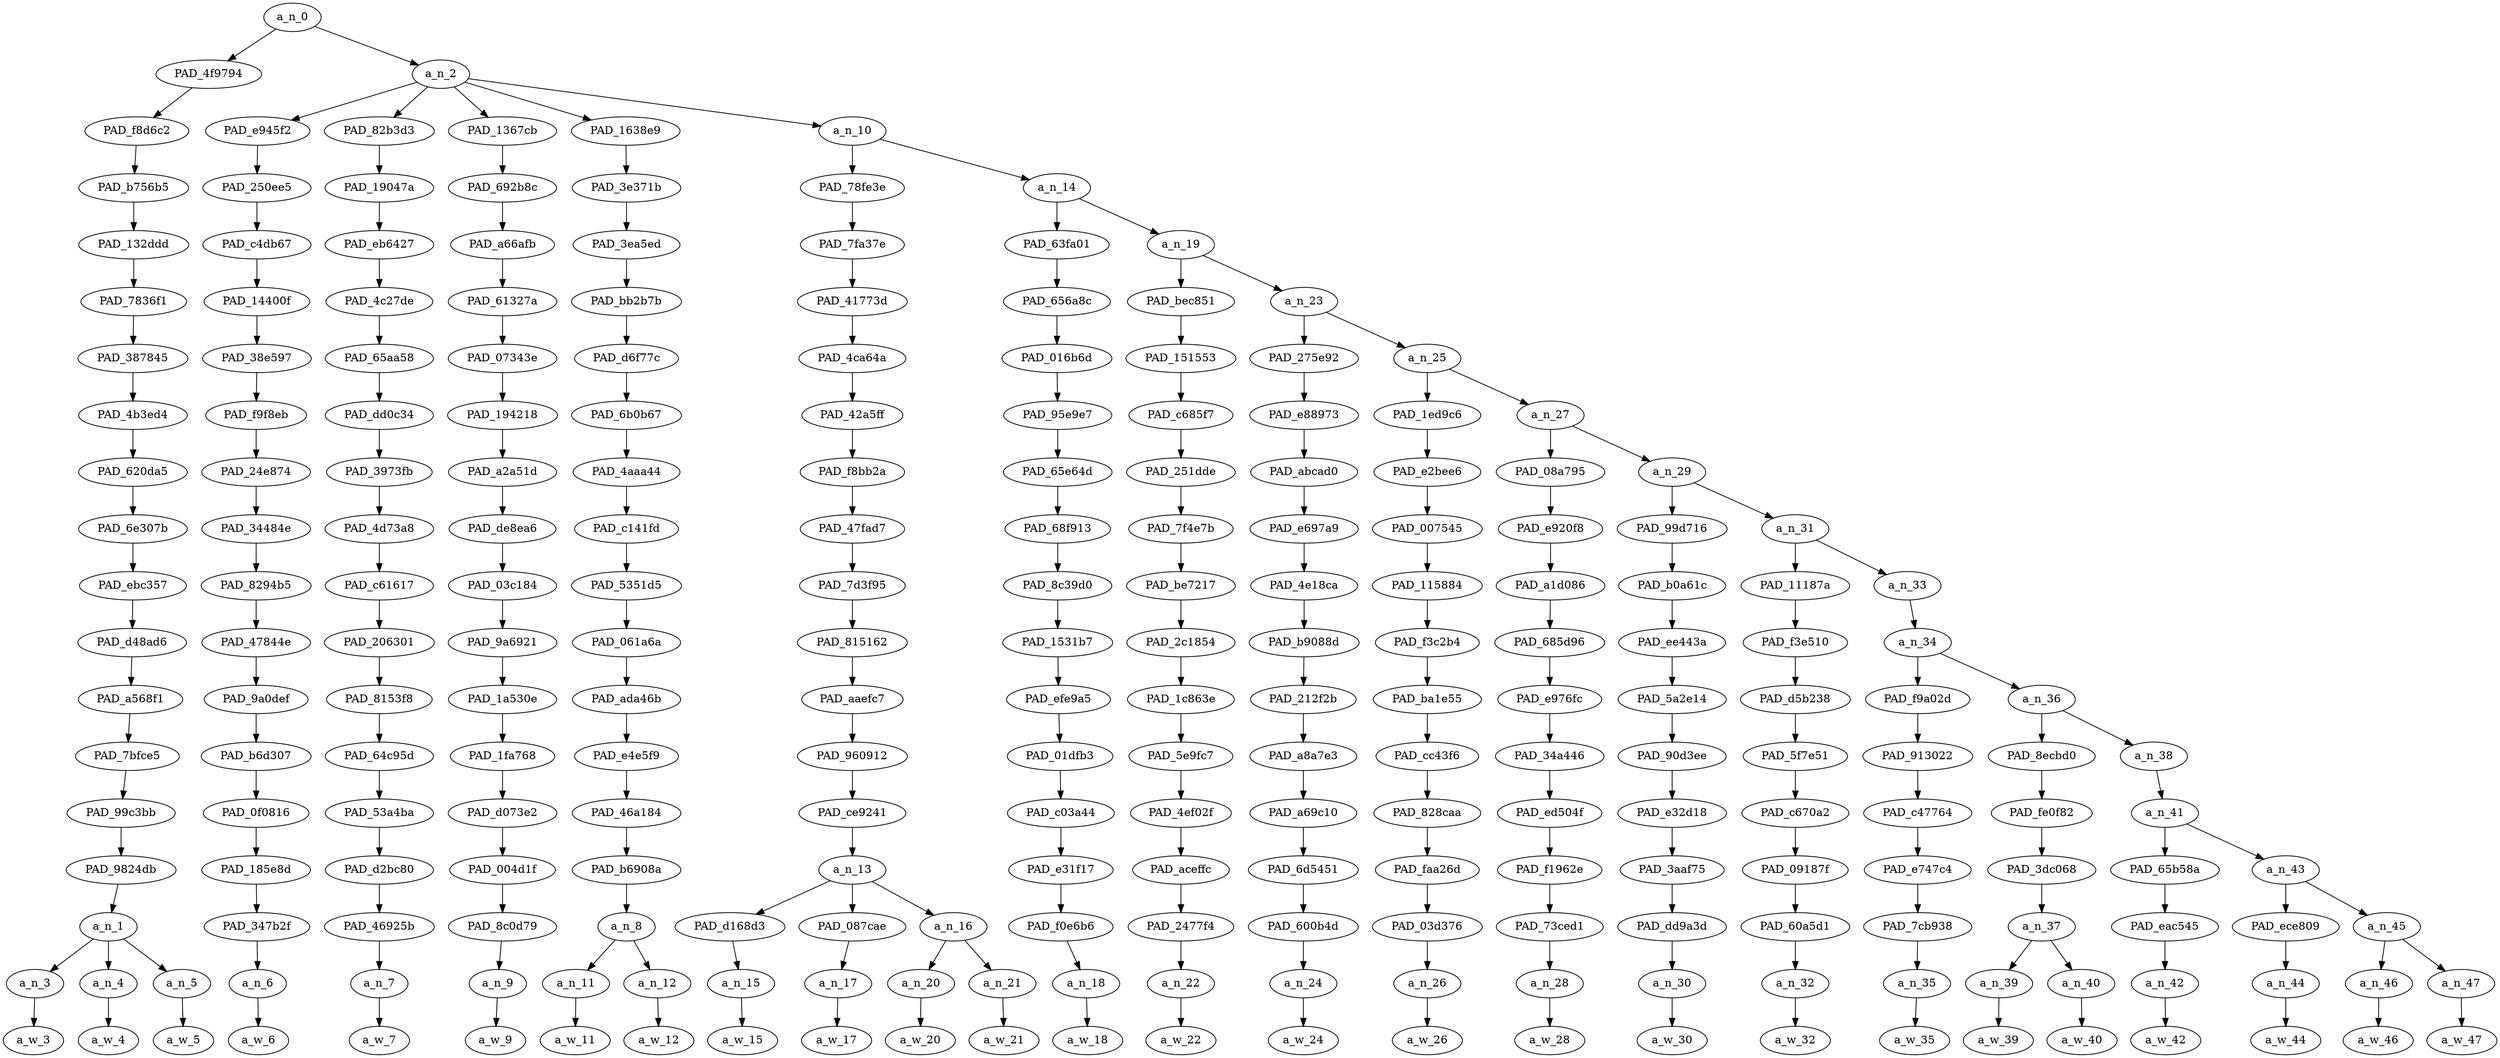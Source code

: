 strict digraph "" {
	a_n_0	[div_dir=1,
		index=0,
		level=18,
		pos="3.57513427734375,18!",
		text_span="[0, 1, 2, 3, 4, 5, 6, 7, 8, 9, 10, 11, 12, 13, 14, 15, 16, 17, 18, 19, 20, 21, 22, 23, 24, 25]",
		value=1.00000000];
	PAD_4f9794	[div_dir=-1,
		index=0,
		level=17,
		pos="1.0,17!",
		text_span="[0, 1, 2]",
		value=0.25509620];
	a_n_0 -> PAD_4f9794;
	a_n_2	[div_dir=1,
		index=1,
		level=17,
		pos="6.1502685546875,17!",
		text_span="[3, 4, 5, 6, 7, 8, 9, 10, 11, 12, 13, 14, 15, 16, 17, 18, 19, 20, 21, 22, 23, 24, 25]",
		value=0.74481734];
	a_n_0 -> a_n_2;
	PAD_f8d6c2	[div_dir=-1,
		index=0,
		level=16,
		pos="1.0,16!",
		text_span="[0, 1, 2]",
		value=0.25509620];
	PAD_4f9794 -> PAD_f8d6c2;
	PAD_b756b5	[div_dir=-1,
		index=0,
		level=15,
		pos="1.0,15!",
		text_span="[0, 1, 2]",
		value=0.25509620];
	PAD_f8d6c2 -> PAD_b756b5;
	PAD_132ddd	[div_dir=-1,
		index=0,
		level=14,
		pos="1.0,14!",
		text_span="[0, 1, 2]",
		value=0.25509620];
	PAD_b756b5 -> PAD_132ddd;
	PAD_7836f1	[div_dir=-1,
		index=0,
		level=13,
		pos="1.0,13!",
		text_span="[0, 1, 2]",
		value=0.25509620];
	PAD_132ddd -> PAD_7836f1;
	PAD_387845	[div_dir=-1,
		index=0,
		level=12,
		pos="1.0,12!",
		text_span="[0, 1, 2]",
		value=0.25509620];
	PAD_7836f1 -> PAD_387845;
	PAD_4b3ed4	[div_dir=-1,
		index=0,
		level=11,
		pos="1.0,11!",
		text_span="[0, 1, 2]",
		value=0.25509620];
	PAD_387845 -> PAD_4b3ed4;
	PAD_620da5	[div_dir=-1,
		index=0,
		level=10,
		pos="1.0,10!",
		text_span="[0, 1, 2]",
		value=0.25509620];
	PAD_4b3ed4 -> PAD_620da5;
	PAD_6e307b	[div_dir=-1,
		index=0,
		level=9,
		pos="1.0,9!",
		text_span="[0, 1, 2]",
		value=0.25509620];
	PAD_620da5 -> PAD_6e307b;
	PAD_ebc357	[div_dir=-1,
		index=0,
		level=8,
		pos="1.0,8!",
		text_span="[0, 1, 2]",
		value=0.25509620];
	PAD_6e307b -> PAD_ebc357;
	PAD_d48ad6	[div_dir=-1,
		index=0,
		level=7,
		pos="1.0,7!",
		text_span="[0, 1, 2]",
		value=0.25509620];
	PAD_ebc357 -> PAD_d48ad6;
	PAD_a568f1	[div_dir=-1,
		index=0,
		level=6,
		pos="1.0,6!",
		text_span="[0, 1, 2]",
		value=0.25509620];
	PAD_d48ad6 -> PAD_a568f1;
	PAD_7bfce5	[div_dir=-1,
		index=0,
		level=5,
		pos="1.0,5!",
		text_span="[0, 1, 2]",
		value=0.25509620];
	PAD_a568f1 -> PAD_7bfce5;
	PAD_99c3bb	[div_dir=-1,
		index=0,
		level=4,
		pos="1.0,4!",
		text_span="[0, 1, 2]",
		value=0.25509620];
	PAD_7bfce5 -> PAD_99c3bb;
	PAD_9824db	[div_dir=-1,
		index=0,
		level=3,
		pos="1.0,3!",
		text_span="[0, 1, 2]",
		value=0.25509620];
	PAD_99c3bb -> PAD_9824db;
	a_n_1	[div_dir=-1,
		index=0,
		level=2,
		pos="1.0,2!",
		text_span="[0, 1, 2]",
		value=0.25509620];
	PAD_9824db -> a_n_1;
	a_n_3	[div_dir=-1,
		index=0,
		level=1,
		pos="0.0,1!",
		text_span="[0]",
		value=0.04790738];
	a_n_1 -> a_n_3;
	a_n_4	[div_dir=-1,
		index=1,
		level=1,
		pos="1.0,1!",
		text_span="[1]",
		value=0.14807365];
	a_n_1 -> a_n_4;
	a_n_5	[div_dir=-1,
		index=2,
		level=1,
		pos="2.0,1!",
		text_span="[2]",
		value=0.05886214];
	a_n_1 -> a_n_5;
	a_w_3	[div_dir=0,
		index=0,
		level=0,
		pos="0,0!",
		text_span="[0]",
		value=sherry];
	a_n_3 -> a_w_3;
	a_w_4	[div_dir=0,
		index=1,
		level=0,
		pos="1,0!",
		text_span="[1]",
		value=fatso];
	a_n_4 -> a_w_4;
	a_w_5	[div_dir=0,
		index=2,
		level=0,
		pos="2,0!",
		text_span="[2]",
		value=kim];
	a_n_5 -> a_w_5;
	PAD_e945f2	[div_dir=1,
		index=1,
		level=16,
		pos="3.0,16!",
		text_span="[3]",
		value=0.02284138];
	a_n_2 -> PAD_e945f2;
	PAD_82b3d3	[div_dir=1,
		index=2,
		level=16,
		pos="4.0,16!",
		text_span="[4]",
		value=0.01724450];
	a_n_2 -> PAD_82b3d3;
	PAD_1367cb	[div_dir=1,
		index=4,
		level=16,
		pos="7.0,16!",
		text_span="[7]",
		value=0.01957851];
	a_n_2 -> PAD_1367cb;
	PAD_1638e9	[div_dir=-1,
		index=3,
		level=16,
		pos="5.5,16!",
		text_span="[5, 6]",
		value=0.04823650];
	a_n_2 -> PAD_1638e9;
	a_n_10	[div_dir=1,
		index=5,
		level=16,
		pos="11.2513427734375,16!",
		text_span="[8, 9, 10, 11, 12, 13, 14, 15, 16, 17, 18, 19, 20, 21, 22, 23, 24, 25]",
		value=0.63671736];
	a_n_2 -> a_n_10;
	PAD_250ee5	[div_dir=1,
		index=1,
		level=15,
		pos="3.0,15!",
		text_span="[3]",
		value=0.02284138];
	PAD_e945f2 -> PAD_250ee5;
	PAD_c4db67	[div_dir=1,
		index=1,
		level=14,
		pos="3.0,14!",
		text_span="[3]",
		value=0.02284138];
	PAD_250ee5 -> PAD_c4db67;
	PAD_14400f	[div_dir=1,
		index=1,
		level=13,
		pos="3.0,13!",
		text_span="[3]",
		value=0.02284138];
	PAD_c4db67 -> PAD_14400f;
	PAD_38e597	[div_dir=1,
		index=1,
		level=12,
		pos="3.0,12!",
		text_span="[3]",
		value=0.02284138];
	PAD_14400f -> PAD_38e597;
	PAD_f9f8eb	[div_dir=1,
		index=1,
		level=11,
		pos="3.0,11!",
		text_span="[3]",
		value=0.02284138];
	PAD_38e597 -> PAD_f9f8eb;
	PAD_24e874	[div_dir=1,
		index=1,
		level=10,
		pos="3.0,10!",
		text_span="[3]",
		value=0.02284138];
	PAD_f9f8eb -> PAD_24e874;
	PAD_34484e	[div_dir=1,
		index=1,
		level=9,
		pos="3.0,9!",
		text_span="[3]",
		value=0.02284138];
	PAD_24e874 -> PAD_34484e;
	PAD_8294b5	[div_dir=1,
		index=1,
		level=8,
		pos="3.0,8!",
		text_span="[3]",
		value=0.02284138];
	PAD_34484e -> PAD_8294b5;
	PAD_47844e	[div_dir=1,
		index=1,
		level=7,
		pos="3.0,7!",
		text_span="[3]",
		value=0.02284138];
	PAD_8294b5 -> PAD_47844e;
	PAD_9a0def	[div_dir=1,
		index=1,
		level=6,
		pos="3.0,6!",
		text_span="[3]",
		value=0.02284138];
	PAD_47844e -> PAD_9a0def;
	PAD_b6d307	[div_dir=1,
		index=1,
		level=5,
		pos="3.0,5!",
		text_span="[3]",
		value=0.02284138];
	PAD_9a0def -> PAD_b6d307;
	PAD_0f0816	[div_dir=1,
		index=1,
		level=4,
		pos="3.0,4!",
		text_span="[3]",
		value=0.02284138];
	PAD_b6d307 -> PAD_0f0816;
	PAD_185e8d	[div_dir=1,
		index=1,
		level=3,
		pos="3.0,3!",
		text_span="[3]",
		value=0.02284138];
	PAD_0f0816 -> PAD_185e8d;
	PAD_347b2f	[div_dir=1,
		index=1,
		level=2,
		pos="3.0,2!",
		text_span="[3]",
		value=0.02284138];
	PAD_185e8d -> PAD_347b2f;
	a_n_6	[div_dir=1,
		index=3,
		level=1,
		pos="3.0,1!",
		text_span="[3]",
		value=0.02284138];
	PAD_347b2f -> a_n_6;
	a_w_6	[div_dir=0,
		index=3,
		level=0,
		pos="3,0!",
		text_span="[3]",
		value=is];
	a_n_6 -> a_w_6;
	PAD_19047a	[div_dir=1,
		index=2,
		level=15,
		pos="4.0,15!",
		text_span="[4]",
		value=0.01724450];
	PAD_82b3d3 -> PAD_19047a;
	PAD_eb6427	[div_dir=1,
		index=2,
		level=14,
		pos="4.0,14!",
		text_span="[4]",
		value=0.01724450];
	PAD_19047a -> PAD_eb6427;
	PAD_4c27de	[div_dir=1,
		index=2,
		level=13,
		pos="4.0,13!",
		text_span="[4]",
		value=0.01724450];
	PAD_eb6427 -> PAD_4c27de;
	PAD_65aa58	[div_dir=1,
		index=2,
		level=12,
		pos="4.0,12!",
		text_span="[4]",
		value=0.01724450];
	PAD_4c27de -> PAD_65aa58;
	PAD_dd0c34	[div_dir=1,
		index=2,
		level=11,
		pos="4.0,11!",
		text_span="[4]",
		value=0.01724450];
	PAD_65aa58 -> PAD_dd0c34;
	PAD_3973fb	[div_dir=1,
		index=2,
		level=10,
		pos="4.0,10!",
		text_span="[4]",
		value=0.01724450];
	PAD_dd0c34 -> PAD_3973fb;
	PAD_4d73a8	[div_dir=1,
		index=2,
		level=9,
		pos="4.0,9!",
		text_span="[4]",
		value=0.01724450];
	PAD_3973fb -> PAD_4d73a8;
	PAD_c61617	[div_dir=1,
		index=2,
		level=8,
		pos="4.0,8!",
		text_span="[4]",
		value=0.01724450];
	PAD_4d73a8 -> PAD_c61617;
	PAD_206301	[div_dir=1,
		index=2,
		level=7,
		pos="4.0,7!",
		text_span="[4]",
		value=0.01724450];
	PAD_c61617 -> PAD_206301;
	PAD_8153f8	[div_dir=1,
		index=2,
		level=6,
		pos="4.0,6!",
		text_span="[4]",
		value=0.01724450];
	PAD_206301 -> PAD_8153f8;
	PAD_64c95d	[div_dir=1,
		index=2,
		level=5,
		pos="4.0,5!",
		text_span="[4]",
		value=0.01724450];
	PAD_8153f8 -> PAD_64c95d;
	PAD_53a4ba	[div_dir=1,
		index=2,
		level=4,
		pos="4.0,4!",
		text_span="[4]",
		value=0.01724450];
	PAD_64c95d -> PAD_53a4ba;
	PAD_d2bc80	[div_dir=1,
		index=2,
		level=3,
		pos="4.0,3!",
		text_span="[4]",
		value=0.01724450];
	PAD_53a4ba -> PAD_d2bc80;
	PAD_46925b	[div_dir=1,
		index=2,
		level=2,
		pos="4.0,2!",
		text_span="[4]",
		value=0.01724450];
	PAD_d2bc80 -> PAD_46925b;
	a_n_7	[div_dir=1,
		index=4,
		level=1,
		pos="4.0,1!",
		text_span="[4]",
		value=0.01724450];
	PAD_46925b -> a_n_7;
	a_w_7	[div_dir=0,
		index=4,
		level=0,
		pos="4,0!",
		text_span="[4]",
		value=not];
	a_n_7 -> a_w_7;
	PAD_692b8c	[div_dir=1,
		index=4,
		level=15,
		pos="7.0,15!",
		text_span="[7]",
		value=0.01957851];
	PAD_1367cb -> PAD_692b8c;
	PAD_a66afb	[div_dir=1,
		index=4,
		level=14,
		pos="7.0,14!",
		text_span="[7]",
		value=0.01957851];
	PAD_692b8c -> PAD_a66afb;
	PAD_61327a	[div_dir=1,
		index=4,
		level=13,
		pos="7.0,13!",
		text_span="[7]",
		value=0.01957851];
	PAD_a66afb -> PAD_61327a;
	PAD_07343e	[div_dir=1,
		index=4,
		level=12,
		pos="7.0,12!",
		text_span="[7]",
		value=0.01957851];
	PAD_61327a -> PAD_07343e;
	PAD_194218	[div_dir=1,
		index=4,
		level=11,
		pos="7.0,11!",
		text_span="[7]",
		value=0.01957851];
	PAD_07343e -> PAD_194218;
	PAD_a2a51d	[div_dir=1,
		index=4,
		level=10,
		pos="7.0,10!",
		text_span="[7]",
		value=0.01957851];
	PAD_194218 -> PAD_a2a51d;
	PAD_de8ea6	[div_dir=1,
		index=4,
		level=9,
		pos="7.0,9!",
		text_span="[7]",
		value=0.01957851];
	PAD_a2a51d -> PAD_de8ea6;
	PAD_03c184	[div_dir=1,
		index=4,
		level=8,
		pos="7.0,8!",
		text_span="[7]",
		value=0.01957851];
	PAD_de8ea6 -> PAD_03c184;
	PAD_9a6921	[div_dir=1,
		index=4,
		level=7,
		pos="7.0,7!",
		text_span="[7]",
		value=0.01957851];
	PAD_03c184 -> PAD_9a6921;
	PAD_1a530e	[div_dir=1,
		index=4,
		level=6,
		pos="7.0,6!",
		text_span="[7]",
		value=0.01957851];
	PAD_9a6921 -> PAD_1a530e;
	PAD_1fa768	[div_dir=1,
		index=4,
		level=5,
		pos="7.0,5!",
		text_span="[7]",
		value=0.01957851];
	PAD_1a530e -> PAD_1fa768;
	PAD_d073e2	[div_dir=1,
		index=4,
		level=4,
		pos="7.0,4!",
		text_span="[7]",
		value=0.01957851];
	PAD_1fa768 -> PAD_d073e2;
	PAD_004d1f	[div_dir=1,
		index=4,
		level=3,
		pos="7.0,3!",
		text_span="[7]",
		value=0.01957851];
	PAD_d073e2 -> PAD_004d1f;
	PAD_8c0d79	[div_dir=1,
		index=4,
		level=2,
		pos="7.0,2!",
		text_span="[7]",
		value=0.01957851];
	PAD_004d1f -> PAD_8c0d79;
	a_n_9	[div_dir=1,
		index=7,
		level=1,
		pos="7.0,1!",
		text_span="[7]",
		value=0.01957851];
	PAD_8c0d79 -> a_n_9;
	a_w_9	[div_dir=0,
		index=7,
		level=0,
		pos="7,0!",
		text_span="[7]",
		value=yet];
	a_n_9 -> a_w_9;
	PAD_3e371b	[div_dir=-1,
		index=3,
		level=15,
		pos="5.5,15!",
		text_span="[5, 6]",
		value=0.04823650];
	PAD_1638e9 -> PAD_3e371b;
	PAD_3ea5ed	[div_dir=-1,
		index=3,
		level=14,
		pos="5.5,14!",
		text_span="[5, 6]",
		value=0.04823650];
	PAD_3e371b -> PAD_3ea5ed;
	PAD_bb2b7b	[div_dir=-1,
		index=3,
		level=13,
		pos="5.5,13!",
		text_span="[5, 6]",
		value=0.04823650];
	PAD_3ea5ed -> PAD_bb2b7b;
	PAD_d6f77c	[div_dir=-1,
		index=3,
		level=12,
		pos="5.5,12!",
		text_span="[5, 6]",
		value=0.04823650];
	PAD_bb2b7b -> PAD_d6f77c;
	PAD_6b0b67	[div_dir=-1,
		index=3,
		level=11,
		pos="5.5,11!",
		text_span="[5, 6]",
		value=0.04823650];
	PAD_d6f77c -> PAD_6b0b67;
	PAD_4aaa44	[div_dir=-1,
		index=3,
		level=10,
		pos="5.5,10!",
		text_span="[5, 6]",
		value=0.04823650];
	PAD_6b0b67 -> PAD_4aaa44;
	PAD_c141fd	[div_dir=-1,
		index=3,
		level=9,
		pos="5.5,9!",
		text_span="[5, 6]",
		value=0.04823650];
	PAD_4aaa44 -> PAD_c141fd;
	PAD_5351d5	[div_dir=-1,
		index=3,
		level=8,
		pos="5.5,8!",
		text_span="[5, 6]",
		value=0.04823650];
	PAD_c141fd -> PAD_5351d5;
	PAD_061a6a	[div_dir=-1,
		index=3,
		level=7,
		pos="5.5,7!",
		text_span="[5, 6]",
		value=0.04823650];
	PAD_5351d5 -> PAD_061a6a;
	PAD_ada46b	[div_dir=-1,
		index=3,
		level=6,
		pos="5.5,6!",
		text_span="[5, 6]",
		value=0.04823650];
	PAD_061a6a -> PAD_ada46b;
	PAD_e4e5f9	[div_dir=-1,
		index=3,
		level=5,
		pos="5.5,5!",
		text_span="[5, 6]",
		value=0.04823650];
	PAD_ada46b -> PAD_e4e5f9;
	PAD_46a184	[div_dir=-1,
		index=3,
		level=4,
		pos="5.5,4!",
		text_span="[5, 6]",
		value=0.04823650];
	PAD_e4e5f9 -> PAD_46a184;
	PAD_b6908a	[div_dir=-1,
		index=3,
		level=3,
		pos="5.5,3!",
		text_span="[5, 6]",
		value=0.04823650];
	PAD_46a184 -> PAD_b6908a;
	a_n_8	[div_dir=-1,
		index=3,
		level=2,
		pos="5.5,2!",
		text_span="[5, 6]",
		value=0.04823650];
	PAD_b6908a -> a_n_8;
	a_n_11	[div_dir=-1,
		index=5,
		level=1,
		pos="5.0,1!",
		text_span="[5]",
		value=0.01770929];
	a_n_8 -> a_n_11;
	a_n_12	[div_dir=-1,
		index=6,
		level=1,
		pos="6.0,1!",
		text_span="[6]",
		value=0.03045519];
	a_n_8 -> a_n_12;
	a_w_11	[div_dir=0,
		index=5,
		level=0,
		pos="5,0!",
		text_span="[5]",
		value=a];
	a_n_11 -> a_w_11;
	a_w_12	[div_dir=0,
		index=6,
		level=0,
		pos="6,0!",
		text_span="[6]",
		value=threat];
	a_n_12 -> a_w_12;
	PAD_78fe3e	[div_dir=1,
		index=5,
		level=15,
		pos="9.5,15!",
		text_span="[8, 9, 10, 11]",
		value=0.26500520];
	a_n_10 -> PAD_78fe3e;
	a_n_14	[div_dir=1,
		index=6,
		level=15,
		pos="13.002685546875,15!",
		text_span="[12, 13, 14, 15, 16, 17, 18, 19, 20, 21, 22, 23, 24, 25]",
		value=0.37150790];
	a_n_10 -> a_n_14;
	PAD_7fa37e	[div_dir=1,
		index=5,
		level=14,
		pos="9.5,14!",
		text_span="[8, 9, 10, 11]",
		value=0.26500520];
	PAD_78fe3e -> PAD_7fa37e;
	PAD_41773d	[div_dir=1,
		index=5,
		level=13,
		pos="9.5,13!",
		text_span="[8, 9, 10, 11]",
		value=0.26500520];
	PAD_7fa37e -> PAD_41773d;
	PAD_4ca64a	[div_dir=1,
		index=5,
		level=12,
		pos="9.5,12!",
		text_span="[8, 9, 10, 11]",
		value=0.26500520];
	PAD_41773d -> PAD_4ca64a;
	PAD_42a5ff	[div_dir=1,
		index=5,
		level=11,
		pos="9.5,11!",
		text_span="[8, 9, 10, 11]",
		value=0.26500520];
	PAD_4ca64a -> PAD_42a5ff;
	PAD_f8bb2a	[div_dir=1,
		index=5,
		level=10,
		pos="9.5,10!",
		text_span="[8, 9, 10, 11]",
		value=0.26500520];
	PAD_42a5ff -> PAD_f8bb2a;
	PAD_47fad7	[div_dir=1,
		index=5,
		level=9,
		pos="9.5,9!",
		text_span="[8, 9, 10, 11]",
		value=0.26500520];
	PAD_f8bb2a -> PAD_47fad7;
	PAD_7d3f95	[div_dir=1,
		index=5,
		level=8,
		pos="9.5,8!",
		text_span="[8, 9, 10, 11]",
		value=0.26500520];
	PAD_47fad7 -> PAD_7d3f95;
	PAD_815162	[div_dir=1,
		index=5,
		level=7,
		pos="9.5,7!",
		text_span="[8, 9, 10, 11]",
		value=0.26500520];
	PAD_7d3f95 -> PAD_815162;
	PAD_aaefc7	[div_dir=1,
		index=5,
		level=6,
		pos="9.5,6!",
		text_span="[8, 9, 10, 11]",
		value=0.26500520];
	PAD_815162 -> PAD_aaefc7;
	PAD_960912	[div_dir=1,
		index=5,
		level=5,
		pos="9.5,5!",
		text_span="[8, 9, 10, 11]",
		value=0.26500520];
	PAD_aaefc7 -> PAD_960912;
	PAD_ce9241	[div_dir=1,
		index=5,
		level=4,
		pos="9.5,4!",
		text_span="[8, 9, 10, 11]",
		value=0.26500520];
	PAD_960912 -> PAD_ce9241;
	a_n_13	[div_dir=1,
		index=5,
		level=3,
		pos="9.5,3!",
		text_span="[8, 9, 10, 11]",
		value=0.26500520];
	PAD_ce9241 -> a_n_13;
	PAD_d168d3	[div_dir=-1,
		index=5,
		level=2,
		pos="8.0,2!",
		text_span="[8]",
		value=0.02426630];
	a_n_13 -> PAD_d168d3;
	PAD_087cae	[div_dir=1,
		index=7,
		level=2,
		pos="11.0,2!",
		text_span="[11]",
		value=0.05870091];
	a_n_13 -> PAD_087cae;
	a_n_16	[div_dir=1,
		index=6,
		level=2,
		pos="9.5,2!",
		text_span="[9, 10]",
		value=0.18192705];
	a_n_13 -> a_n_16;
	a_n_15	[div_dir=-1,
		index=8,
		level=1,
		pos="8.0,1!",
		text_span="[8]",
		value=0.02426630];
	PAD_d168d3 -> a_n_15;
	a_w_15	[div_dir=0,
		index=8,
		level=0,
		pos="8,0!",
		text_span="[8]",
		value=the];
	a_n_15 -> a_w_15;
	a_n_17	[div_dir=1,
		index=11,
		level=1,
		pos="11.0,1!",
		text_span="[11]",
		value=0.05870091];
	PAD_087cae -> a_n_17;
	a_w_17	[div_dir=0,
		index=11,
		level=0,
		pos="11,0!",
		text_span="[11]",
		value=complex];
	a_n_17 -> a_w_17;
	a_n_20	[div_dir=-1,
		index=9,
		level=1,
		pos="9.0,1!",
		text_span="[9]",
		value=0.06368485];
	a_n_16 -> a_n_20;
	a_n_21	[div_dir=1,
		index=10,
		level=1,
		pos="10.0,1!",
		text_span="[10]",
		value=0.11808377];
	a_n_16 -> a_n_21;
	a_w_20	[div_dir=0,
		index=9,
		level=0,
		pos="9,0!",
		text_span="[9]",
		value=mil];
	a_n_20 -> a_w_20;
	a_w_21	[div_dir=0,
		index=10,
		level=0,
		pos="10,0!",
		text_span="[10]",
		value=indus];
	a_n_21 -> a_w_21;
	PAD_63fa01	[div_dir=-1,
		index=6,
		level=14,
		pos="12.0,14!",
		text_span="[12]",
		value=0.04783420];
	a_n_14 -> PAD_63fa01;
	a_n_19	[div_dir=1,
		index=7,
		level=14,
		pos="14.00537109375,14!",
		text_span="[13, 14, 15, 16, 17, 18, 19, 20, 21, 22, 23, 24, 25]",
		value=0.32350138];
	a_n_14 -> a_n_19;
	PAD_656a8c	[div_dir=-1,
		index=6,
		level=13,
		pos="12.0,13!",
		text_span="[12]",
		value=0.04783420];
	PAD_63fa01 -> PAD_656a8c;
	PAD_016b6d	[div_dir=-1,
		index=6,
		level=12,
		pos="12.0,12!",
		text_span="[12]",
		value=0.04783420];
	PAD_656a8c -> PAD_016b6d;
	PAD_95e9e7	[div_dir=-1,
		index=6,
		level=11,
		pos="12.0,11!",
		text_span="[12]",
		value=0.04783420];
	PAD_016b6d -> PAD_95e9e7;
	PAD_65e64d	[div_dir=-1,
		index=6,
		level=10,
		pos="12.0,10!",
		text_span="[12]",
		value=0.04783420];
	PAD_95e9e7 -> PAD_65e64d;
	PAD_68f913	[div_dir=-1,
		index=6,
		level=9,
		pos="12.0,9!",
		text_span="[12]",
		value=0.04783420];
	PAD_65e64d -> PAD_68f913;
	PAD_8c39d0	[div_dir=-1,
		index=6,
		level=8,
		pos="12.0,8!",
		text_span="[12]",
		value=0.04783420];
	PAD_68f913 -> PAD_8c39d0;
	PAD_1531b7	[div_dir=-1,
		index=6,
		level=7,
		pos="12.0,7!",
		text_span="[12]",
		value=0.04783420];
	PAD_8c39d0 -> PAD_1531b7;
	PAD_efe9a5	[div_dir=-1,
		index=6,
		level=6,
		pos="12.0,6!",
		text_span="[12]",
		value=0.04783420];
	PAD_1531b7 -> PAD_efe9a5;
	PAD_01dfb3	[div_dir=-1,
		index=6,
		level=5,
		pos="12.0,5!",
		text_span="[12]",
		value=0.04783420];
	PAD_efe9a5 -> PAD_01dfb3;
	PAD_c03a44	[div_dir=-1,
		index=6,
		level=4,
		pos="12.0,4!",
		text_span="[12]",
		value=0.04783420];
	PAD_01dfb3 -> PAD_c03a44;
	PAD_e31f17	[div_dir=-1,
		index=6,
		level=3,
		pos="12.0,3!",
		text_span="[12]",
		value=0.04783420];
	PAD_c03a44 -> PAD_e31f17;
	PAD_f0e6b6	[div_dir=-1,
		index=8,
		level=2,
		pos="12.0,2!",
		text_span="[12]",
		value=0.04783420];
	PAD_e31f17 -> PAD_f0e6b6;
	a_n_18	[div_dir=-1,
		index=12,
		level=1,
		pos="12.0,1!",
		text_span="[12]",
		value=0.04783420];
	PAD_f0e6b6 -> a_n_18;
	a_w_18	[div_dir=0,
		index=12,
		level=0,
		pos="12,0!",
		text_span="[12]",
		value=pretends];
	a_n_18 -> a_w_18;
	PAD_bec851	[div_dir=1,
		index=7,
		level=13,
		pos="13.0,13!",
		text_span="[13]",
		value=0.01653587];
	a_n_19 -> PAD_bec851;
	a_n_23	[div_dir=1,
		index=8,
		level=13,
		pos="15.0107421875,13!",
		text_span="[14, 15, 16, 17, 18, 19, 20, 21, 22, 23, 24, 25]",
		value=0.30675832];
	a_n_19 -> a_n_23;
	PAD_151553	[div_dir=1,
		index=7,
		level=12,
		pos="13.0,12!",
		text_span="[13]",
		value=0.01653587];
	PAD_bec851 -> PAD_151553;
	PAD_c685f7	[div_dir=1,
		index=7,
		level=11,
		pos="13.0,11!",
		text_span="[13]",
		value=0.01653587];
	PAD_151553 -> PAD_c685f7;
	PAD_251dde	[div_dir=1,
		index=7,
		level=10,
		pos="13.0,10!",
		text_span="[13]",
		value=0.01653587];
	PAD_c685f7 -> PAD_251dde;
	PAD_7f4e7b	[div_dir=1,
		index=7,
		level=9,
		pos="13.0,9!",
		text_span="[13]",
		value=0.01653587];
	PAD_251dde -> PAD_7f4e7b;
	PAD_be7217	[div_dir=1,
		index=7,
		level=8,
		pos="13.0,8!",
		text_span="[13]",
		value=0.01653587];
	PAD_7f4e7b -> PAD_be7217;
	PAD_2c1854	[div_dir=1,
		index=7,
		level=7,
		pos="13.0,7!",
		text_span="[13]",
		value=0.01653587];
	PAD_be7217 -> PAD_2c1854;
	PAD_1c863e	[div_dir=1,
		index=7,
		level=6,
		pos="13.0,6!",
		text_span="[13]",
		value=0.01653587];
	PAD_2c1854 -> PAD_1c863e;
	PAD_5e9fc7	[div_dir=1,
		index=7,
		level=5,
		pos="13.0,5!",
		text_span="[13]",
		value=0.01653587];
	PAD_1c863e -> PAD_5e9fc7;
	PAD_4ef02f	[div_dir=1,
		index=7,
		level=4,
		pos="13.0,4!",
		text_span="[13]",
		value=0.01653587];
	PAD_5e9fc7 -> PAD_4ef02f;
	PAD_aceffc	[div_dir=1,
		index=7,
		level=3,
		pos="13.0,3!",
		text_span="[13]",
		value=0.01653587];
	PAD_4ef02f -> PAD_aceffc;
	PAD_2477f4	[div_dir=1,
		index=9,
		level=2,
		pos="13.0,2!",
		text_span="[13]",
		value=0.01653587];
	PAD_aceffc -> PAD_2477f4;
	a_n_22	[div_dir=1,
		index=13,
		level=1,
		pos="13.0,1!",
		text_span="[13]",
		value=0.01653587];
	PAD_2477f4 -> a_n_22;
	a_w_22	[div_dir=0,
		index=13,
		level=0,
		pos="13,0!",
		text_span="[13]",
		value=that];
	a_n_22 -> a_w_22;
	PAD_275e92	[div_dir=1,
		index=8,
		level=12,
		pos="14.0,12!",
		text_span="[14]",
		value=0.01716520];
	a_n_23 -> PAD_275e92;
	a_n_25	[div_dir=1,
		index=9,
		level=12,
		pos="16.021484375,12!",
		text_span="[15, 16, 17, 18, 19, 20, 21, 22, 23, 24, 25]",
		value=0.28941858];
	a_n_23 -> a_n_25;
	PAD_e88973	[div_dir=1,
		index=8,
		level=11,
		pos="14.0,11!",
		text_span="[14]",
		value=0.01716520];
	PAD_275e92 -> PAD_e88973;
	PAD_abcad0	[div_dir=1,
		index=8,
		level=10,
		pos="14.0,10!",
		text_span="[14]",
		value=0.01716520];
	PAD_e88973 -> PAD_abcad0;
	PAD_e697a9	[div_dir=1,
		index=8,
		level=9,
		pos="14.0,9!",
		text_span="[14]",
		value=0.01716520];
	PAD_abcad0 -> PAD_e697a9;
	PAD_4e18ca	[div_dir=1,
		index=8,
		level=8,
		pos="14.0,8!",
		text_span="[14]",
		value=0.01716520];
	PAD_e697a9 -> PAD_4e18ca;
	PAD_b9088d	[div_dir=1,
		index=8,
		level=7,
		pos="14.0,7!",
		text_span="[14]",
		value=0.01716520];
	PAD_4e18ca -> PAD_b9088d;
	PAD_212f2b	[div_dir=1,
		index=8,
		level=6,
		pos="14.0,6!",
		text_span="[14]",
		value=0.01716520];
	PAD_b9088d -> PAD_212f2b;
	PAD_a8a7e3	[div_dir=1,
		index=8,
		level=5,
		pos="14.0,5!",
		text_span="[14]",
		value=0.01716520];
	PAD_212f2b -> PAD_a8a7e3;
	PAD_a69c10	[div_dir=1,
		index=8,
		level=4,
		pos="14.0,4!",
		text_span="[14]",
		value=0.01716520];
	PAD_a8a7e3 -> PAD_a69c10;
	PAD_6d5451	[div_dir=1,
		index=8,
		level=3,
		pos="14.0,3!",
		text_span="[14]",
		value=0.01716520];
	PAD_a69c10 -> PAD_6d5451;
	PAD_600b4d	[div_dir=1,
		index=10,
		level=2,
		pos="14.0,2!",
		text_span="[14]",
		value=0.01716520];
	PAD_6d5451 -> PAD_600b4d;
	a_n_24	[div_dir=1,
		index=14,
		level=1,
		pos="14.0,1!",
		text_span="[14]",
		value=0.01716520];
	PAD_600b4d -> a_n_24;
	a_w_24	[div_dir=0,
		index=14,
		level=0,
		pos="14,0!",
		text_span="[14]",
		value=he];
	a_n_24 -> a_w_24;
	PAD_1ed9c6	[div_dir=1,
		index=9,
		level=11,
		pos="15.0,11!",
		text_span="[15]",
		value=0.01984009];
	a_n_25 -> PAD_1ed9c6;
	a_n_27	[div_dir=1,
		index=10,
		level=11,
		pos="17.04296875,11!",
		text_span="[16, 17, 18, 19, 20, 21, 22, 23, 24, 25]",
		value=0.26942403];
	a_n_25 -> a_n_27;
	PAD_e2bee6	[div_dir=1,
		index=9,
		level=10,
		pos="15.0,10!",
		text_span="[15]",
		value=0.01984009];
	PAD_1ed9c6 -> PAD_e2bee6;
	PAD_007545	[div_dir=1,
		index=9,
		level=9,
		pos="15.0,9!",
		text_span="[15]",
		value=0.01984009];
	PAD_e2bee6 -> PAD_007545;
	PAD_115884	[div_dir=1,
		index=9,
		level=8,
		pos="15.0,8!",
		text_span="[15]",
		value=0.01984009];
	PAD_007545 -> PAD_115884;
	PAD_f3c2b4	[div_dir=1,
		index=9,
		level=7,
		pos="15.0,7!",
		text_span="[15]",
		value=0.01984009];
	PAD_115884 -> PAD_f3c2b4;
	PAD_ba1e55	[div_dir=1,
		index=9,
		level=6,
		pos="15.0,6!",
		text_span="[15]",
		value=0.01984009];
	PAD_f3c2b4 -> PAD_ba1e55;
	PAD_cc43f6	[div_dir=1,
		index=9,
		level=5,
		pos="15.0,5!",
		text_span="[15]",
		value=0.01984009];
	PAD_ba1e55 -> PAD_cc43f6;
	PAD_828caa	[div_dir=1,
		index=9,
		level=4,
		pos="15.0,4!",
		text_span="[15]",
		value=0.01984009];
	PAD_cc43f6 -> PAD_828caa;
	PAD_faa26d	[div_dir=1,
		index=9,
		level=3,
		pos="15.0,3!",
		text_span="[15]",
		value=0.01984009];
	PAD_828caa -> PAD_faa26d;
	PAD_03d376	[div_dir=1,
		index=11,
		level=2,
		pos="15.0,2!",
		text_span="[15]",
		value=0.01984009];
	PAD_faa26d -> PAD_03d376;
	a_n_26	[div_dir=1,
		index=15,
		level=1,
		pos="15.0,1!",
		text_span="[15]",
		value=0.01984009];
	PAD_03d376 -> a_n_26;
	a_w_26	[div_dir=0,
		index=15,
		level=0,
		pos="15,0!",
		text_span="[15]",
		value=is1];
	a_n_26 -> a_w_26;
	PAD_08a795	[div_dir=1,
		index=10,
		level=10,
		pos="16.0,10!",
		text_span="[16]",
		value=0.04366208];
	a_n_27 -> PAD_08a795;
	a_n_29	[div_dir=1,
		index=11,
		level=10,
		pos="18.0859375,10!",
		text_span="[17, 18, 19, 20, 21, 22, 23, 24, 25]",
		value=0.22561205];
	a_n_27 -> a_n_29;
	PAD_e920f8	[div_dir=1,
		index=10,
		level=9,
		pos="16.0,9!",
		text_span="[16]",
		value=0.04366208];
	PAD_08a795 -> PAD_e920f8;
	PAD_a1d086	[div_dir=1,
		index=10,
		level=8,
		pos="16.0,8!",
		text_span="[16]",
		value=0.04366208];
	PAD_e920f8 -> PAD_a1d086;
	PAD_685d96	[div_dir=1,
		index=10,
		level=7,
		pos="16.0,7!",
		text_span="[16]",
		value=0.04366208];
	PAD_a1d086 -> PAD_685d96;
	PAD_e976fc	[div_dir=1,
		index=10,
		level=6,
		pos="16.0,6!",
		text_span="[16]",
		value=0.04366208];
	PAD_685d96 -> PAD_e976fc;
	PAD_34a446	[div_dir=1,
		index=10,
		level=5,
		pos="16.0,5!",
		text_span="[16]",
		value=0.04366208];
	PAD_e976fc -> PAD_34a446;
	PAD_ed504f	[div_dir=1,
		index=10,
		level=4,
		pos="16.0,4!",
		text_span="[16]",
		value=0.04366208];
	PAD_34a446 -> PAD_ed504f;
	PAD_f1962e	[div_dir=1,
		index=10,
		level=3,
		pos="16.0,3!",
		text_span="[16]",
		value=0.04366208];
	PAD_ed504f -> PAD_f1962e;
	PAD_73ced1	[div_dir=1,
		index=12,
		level=2,
		pos="16.0,2!",
		text_span="[16]",
		value=0.04366208];
	PAD_f1962e -> PAD_73ced1;
	a_n_28	[div_dir=1,
		index=16,
		level=1,
		pos="16.0,1!",
		text_span="[16]",
		value=0.04366208];
	PAD_73ced1 -> a_n_28;
	a_w_28	[div_dir=0,
		index=16,
		level=0,
		pos="16,0!",
		text_span="[16]",
		value=trump];
	a_n_28 -> a_w_28;
	PAD_99d716	[div_dir=1,
		index=11,
		level=9,
		pos="17.0,9!",
		text_span="[17]",
		value=0.02683200];
	a_n_29 -> PAD_99d716;
	a_n_31	[div_dir=1,
		index=12,
		level=9,
		pos="19.171875,9!",
		text_span="[18, 19, 20, 21, 22, 23, 24, 25]",
		value=0.19865032];
	a_n_29 -> a_n_31;
	PAD_b0a61c	[div_dir=1,
		index=11,
		level=8,
		pos="17.0,8!",
		text_span="[17]",
		value=0.02683200];
	PAD_99d716 -> PAD_b0a61c;
	PAD_ee443a	[div_dir=1,
		index=11,
		level=7,
		pos="17.0,7!",
		text_span="[17]",
		value=0.02683200];
	PAD_b0a61c -> PAD_ee443a;
	PAD_5a2e14	[div_dir=1,
		index=11,
		level=6,
		pos="17.0,6!",
		text_span="[17]",
		value=0.02683200];
	PAD_ee443a -> PAD_5a2e14;
	PAD_90d3ee	[div_dir=1,
		index=11,
		level=5,
		pos="17.0,5!",
		text_span="[17]",
		value=0.02683200];
	PAD_5a2e14 -> PAD_90d3ee;
	PAD_e32d18	[div_dir=1,
		index=11,
		level=4,
		pos="17.0,4!",
		text_span="[17]",
		value=0.02683200];
	PAD_90d3ee -> PAD_e32d18;
	PAD_3aaf75	[div_dir=1,
		index=11,
		level=3,
		pos="17.0,3!",
		text_span="[17]",
		value=0.02683200];
	PAD_e32d18 -> PAD_3aaf75;
	PAD_dd9a3d	[div_dir=1,
		index=13,
		level=2,
		pos="17.0,2!",
		text_span="[17]",
		value=0.02683200];
	PAD_3aaf75 -> PAD_dd9a3d;
	a_n_30	[div_dir=1,
		index=17,
		level=1,
		pos="17.0,1!",
		text_span="[17]",
		value=0.02683200];
	PAD_dd9a3d -> a_n_30;
	a_w_30	[div_dir=0,
		index=17,
		level=0,
		pos="17,0!",
		text_span="[17]",
		value=spoke];
	a_n_30 -> a_w_30;
	PAD_11187a	[div_dir=1,
		index=12,
		level=8,
		pos="18.0,8!",
		text_span="[18]",
		value=0.02057552];
	a_n_31 -> PAD_11187a;
	a_n_33	[div_dir=1,
		index=13,
		level=8,
		pos="20.34375,8!",
		text_span="[19, 20, 21, 22, 23, 24, 25]",
		value=0.17795526];
	a_n_31 -> a_n_33;
	PAD_f3e510	[div_dir=1,
		index=12,
		level=7,
		pos="18.0,7!",
		text_span="[18]",
		value=0.02057552];
	PAD_11187a -> PAD_f3e510;
	PAD_d5b238	[div_dir=1,
		index=12,
		level=6,
		pos="18.0,6!",
		text_span="[18]",
		value=0.02057552];
	PAD_f3e510 -> PAD_d5b238;
	PAD_5f7e51	[div_dir=1,
		index=12,
		level=5,
		pos="18.0,5!",
		text_span="[18]",
		value=0.02057552];
	PAD_d5b238 -> PAD_5f7e51;
	PAD_c670a2	[div_dir=1,
		index=12,
		level=4,
		pos="18.0,4!",
		text_span="[18]",
		value=0.02057552];
	PAD_5f7e51 -> PAD_c670a2;
	PAD_09187f	[div_dir=1,
		index=12,
		level=3,
		pos="18.0,3!",
		text_span="[18]",
		value=0.02057552];
	PAD_c670a2 -> PAD_09187f;
	PAD_60a5d1	[div_dir=1,
		index=14,
		level=2,
		pos="18.0,2!",
		text_span="[18]",
		value=0.02057552];
	PAD_09187f -> PAD_60a5d1;
	a_n_32	[div_dir=1,
		index=18,
		level=1,
		pos="18.0,1!",
		text_span="[18]",
		value=0.02057552];
	PAD_60a5d1 -> a_n_32;
	a_w_32	[div_dir=0,
		index=18,
		level=0,
		pos="18,0!",
		text_span="[18]",
		value=about];
	a_n_32 -> a_w_32;
	a_n_34	[div_dir=1,
		index=13,
		level=7,
		pos="20.34375,7!",
		text_span="[19, 20, 21, 22, 23, 24, 25]",
		value=0.17787220];
	a_n_33 -> a_n_34;
	PAD_f9a02d	[div_dir=1,
		index=13,
		level=6,
		pos="19.0,6!",
		text_span="[19]",
		value=0.02837981];
	a_n_34 -> PAD_f9a02d;
	a_n_36	[div_dir=1,
		index=14,
		level=6,
		pos="21.6875,6!",
		text_span="[20, 21, 22, 23, 24, 25]",
		value=0.14940933];
	a_n_34 -> a_n_36;
	PAD_913022	[div_dir=1,
		index=13,
		level=5,
		pos="19.0,5!",
		text_span="[19]",
		value=0.02837981];
	PAD_f9a02d -> PAD_913022;
	PAD_c47764	[div_dir=1,
		index=13,
		level=4,
		pos="19.0,4!",
		text_span="[19]",
		value=0.02837981];
	PAD_913022 -> PAD_c47764;
	PAD_e747c4	[div_dir=1,
		index=13,
		level=3,
		pos="19.0,3!",
		text_span="[19]",
		value=0.02837981];
	PAD_c47764 -> PAD_e747c4;
	PAD_7cb938	[div_dir=1,
		index=15,
		level=2,
		pos="19.0,2!",
		text_span="[19]",
		value=0.02837981];
	PAD_e747c4 -> PAD_7cb938;
	a_n_35	[div_dir=1,
		index=19,
		level=1,
		pos="19.0,1!",
		text_span="[19]",
		value=0.02837981];
	PAD_7cb938 -> a_n_35;
	a_w_35	[div_dir=0,
		index=19,
		level=0,
		pos="19,0!",
		text_span="[19]",
		value=protecting];
	a_n_35 -> a_w_35;
	PAD_8ecbd0	[div_dir=1,
		index=14,
		level=5,
		pos="20.5,5!",
		text_span="[20, 21]",
		value=0.06101309];
	a_n_36 -> PAD_8ecbd0;
	a_n_38	[div_dir=-1,
		index=15,
		level=5,
		pos="22.875,5!",
		text_span="[22, 23, 24, 25]",
		value=0.08832678];
	a_n_36 -> a_n_38;
	PAD_fe0f82	[div_dir=1,
		index=14,
		level=4,
		pos="20.5,4!",
		text_span="[20, 21]",
		value=0.06101309];
	PAD_8ecbd0 -> PAD_fe0f82;
	PAD_3dc068	[div_dir=1,
		index=14,
		level=3,
		pos="20.5,3!",
		text_span="[20, 21]",
		value=0.06101309];
	PAD_fe0f82 -> PAD_3dc068;
	a_n_37	[div_dir=1,
		index=16,
		level=2,
		pos="20.5,2!",
		text_span="[20, 21]",
		value=0.06101309];
	PAD_3dc068 -> a_n_37;
	a_n_39	[div_dir=1,
		index=20,
		level=1,
		pos="20.0,1!",
		text_span="[20]",
		value=0.02536975];
	a_n_37 -> a_n_39;
	a_n_40	[div_dir=1,
		index=21,
		level=1,
		pos="21.0,1!",
		text_span="[21]",
		value=0.03538433];
	a_n_37 -> a_n_40;
	a_w_39	[div_dir=0,
		index=20,
		level=0,
		pos="20,0!",
		text_span="[20]",
		value=our];
	a_n_39 -> a_w_39;
	a_w_40	[div_dir=0,
		index=21,
		level=0,
		pos="21,0!",
		text_span="[21]",
		value=friends];
	a_n_40 -> a_w_40;
	a_n_41	[div_dir=-1,
		index=15,
		level=4,
		pos="22.875,4!",
		text_span="[22, 23, 24, 25]",
		value=0.08823059];
	a_n_38 -> a_n_41;
	PAD_65b58a	[div_dir=-1,
		index=15,
		level=3,
		pos="22.0,3!",
		text_span="[22]",
		value=0.01655302];
	a_n_41 -> PAD_65b58a;
	a_n_43	[div_dir=-1,
		index=16,
		level=3,
		pos="23.75,3!",
		text_span="[23, 24, 25]",
		value=0.07158138];
	a_n_41 -> a_n_43;
	PAD_eac545	[div_dir=-1,
		index=17,
		level=2,
		pos="22.0,2!",
		text_span="[22]",
		value=0.01655302];
	PAD_65b58a -> PAD_eac545;
	a_n_42	[div_dir=-1,
		index=22,
		level=1,
		pos="22.0,1!",
		text_span="[22]",
		value=0.01655302];
	PAD_eac545 -> a_n_42;
	a_w_42	[div_dir=0,
		index=22,
		level=0,
		pos="22,0!",
		text_span="[22]",
		value=it];
	a_n_42 -> a_w_42;
	PAD_ece809	[div_dir=1,
		index=18,
		level=2,
		pos="23.0,2!",
		text_span="[23]",
		value=0.01626235];
	a_n_43 -> PAD_ece809;
	a_n_45	[div_dir=-1,
		index=19,
		level=2,
		pos="24.5,2!",
		text_span="[24, 25]",
		value=0.05521808];
	a_n_43 -> a_n_45;
	a_n_44	[div_dir=1,
		index=23,
		level=1,
		pos="23.0,1!",
		text_span="[23]",
		value=0.01626235];
	PAD_ece809 -> a_n_44;
	a_w_44	[div_dir=0,
		index=23,
		level=0,
		pos="23,0!",
		text_span="[23]",
		value=is2];
	a_n_44 -> a_w_44;
	a_n_46	[div_dir=1,
		index=24,
		level=1,
		pos="24.0,1!",
		text_span="[24]",
		value=0.01772053];
	a_n_45 -> a_n_46;
	a_n_47	[div_dir=-1,
		index=25,
		level=1,
		pos="25.0,1!",
		text_span="[25]",
		value=0.03734690];
	a_n_45 -> a_n_47;
	a_w_46	[div_dir=0,
		index=24,
		level=0,
		pos="24,0!",
		text_span="[24]",
		value=all];
	a_n_46 -> a_w_46;
	a_w_47	[div_dir=0,
		index=25,
		level=0,
		pos="25,0!",
		text_span="[25]",
		value=bullshit];
	a_n_47 -> a_w_47;
}
